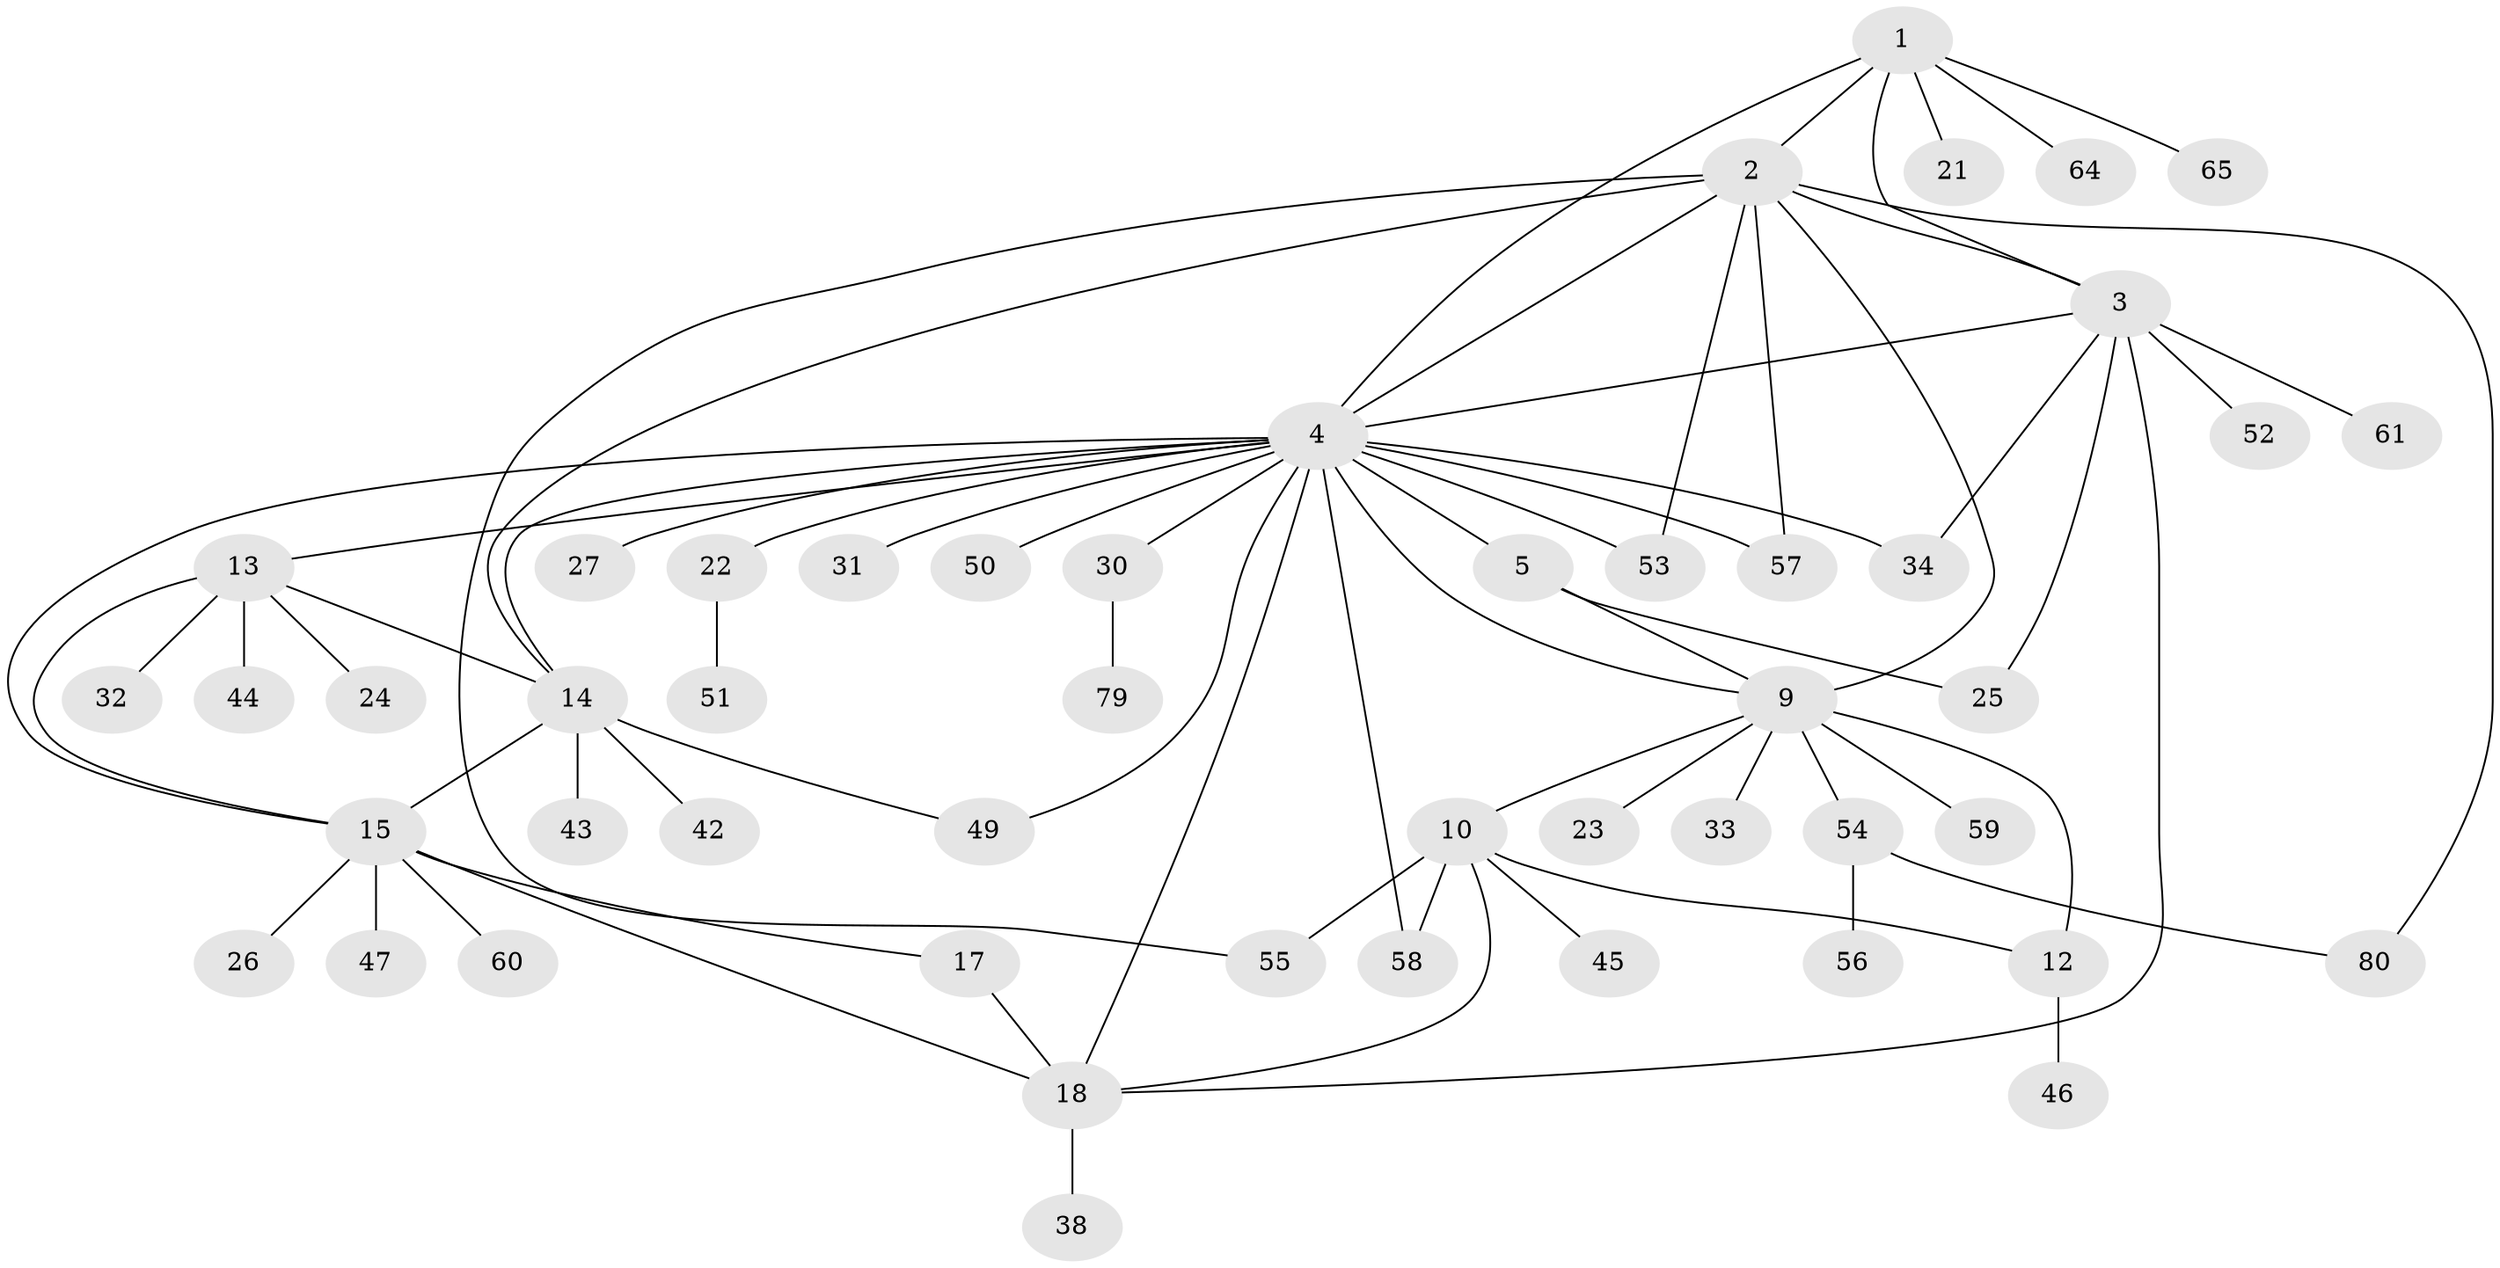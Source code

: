 // original degree distribution, {6: 0.06097560975609756, 11: 0.012195121951219513, 8: 0.024390243902439025, 5: 0.036585365853658534, 10: 0.012195121951219513, 7: 0.07317073170731707, 4: 0.036585365853658534, 3: 0.04878048780487805, 1: 0.4634146341463415, 2: 0.23170731707317074}
// Generated by graph-tools (version 1.1) at 2025/19/03/04/25 18:19:50]
// undirected, 49 vertices, 70 edges
graph export_dot {
graph [start="1"]
  node [color=gray90,style=filled];
  1;
  2;
  3;
  4 [super="+6"];
  5 [super="+67"];
  9 [super="+28+11+39"];
  10;
  12;
  13;
  14;
  15 [super="+19"];
  17 [super="+20+82+37"];
  18;
  21;
  22 [super="+35"];
  23;
  24;
  25 [super="+36"];
  26;
  27;
  30;
  31;
  32;
  33;
  34;
  38 [super="+40"];
  42;
  43;
  44;
  45;
  46;
  47;
  49 [super="+73"];
  50;
  51;
  52;
  53;
  54;
  55;
  56 [super="+75"];
  57 [super="+78"];
  58;
  59;
  60;
  61;
  64 [super="+70"];
  65 [super="+77"];
  79;
  80;
  1 -- 2;
  1 -- 3;
  1 -- 4;
  1 -- 21;
  1 -- 64;
  1 -- 65;
  2 -- 3;
  2 -- 4 [weight=2];
  2 -- 9 [weight=2];
  2 -- 14;
  2 -- 53;
  2 -- 55;
  2 -- 57;
  2 -- 80;
  3 -- 4;
  3 -- 18;
  3 -- 25;
  3 -- 34;
  3 -- 52;
  3 -- 61;
  4 -- 49;
  4 -- 5 [weight=3];
  4 -- 13;
  4 -- 14;
  4 -- 15;
  4 -- 18;
  4 -- 22;
  4 -- 27;
  4 -- 30;
  4 -- 31;
  4 -- 34;
  4 -- 50;
  4 -- 53;
  4 -- 57;
  4 -- 58;
  4 -- 9;
  5 -- 25;
  5 -- 9;
  9 -- 10 [weight=2];
  9 -- 12 [weight=2];
  9 -- 33;
  9 -- 54;
  9 -- 23;
  9 -- 59;
  10 -- 12;
  10 -- 18;
  10 -- 45;
  10 -- 55;
  10 -- 58;
  12 -- 46;
  13 -- 14;
  13 -- 15;
  13 -- 24;
  13 -- 32;
  13 -- 44;
  14 -- 15;
  14 -- 42;
  14 -- 43;
  14 -- 49;
  15 -- 26;
  15 -- 17 [weight=2];
  15 -- 18;
  15 -- 60;
  15 -- 47;
  17 -- 18 [weight=2];
  18 -- 38;
  22 -- 51;
  30 -- 79;
  54 -- 56;
  54 -- 80;
}
